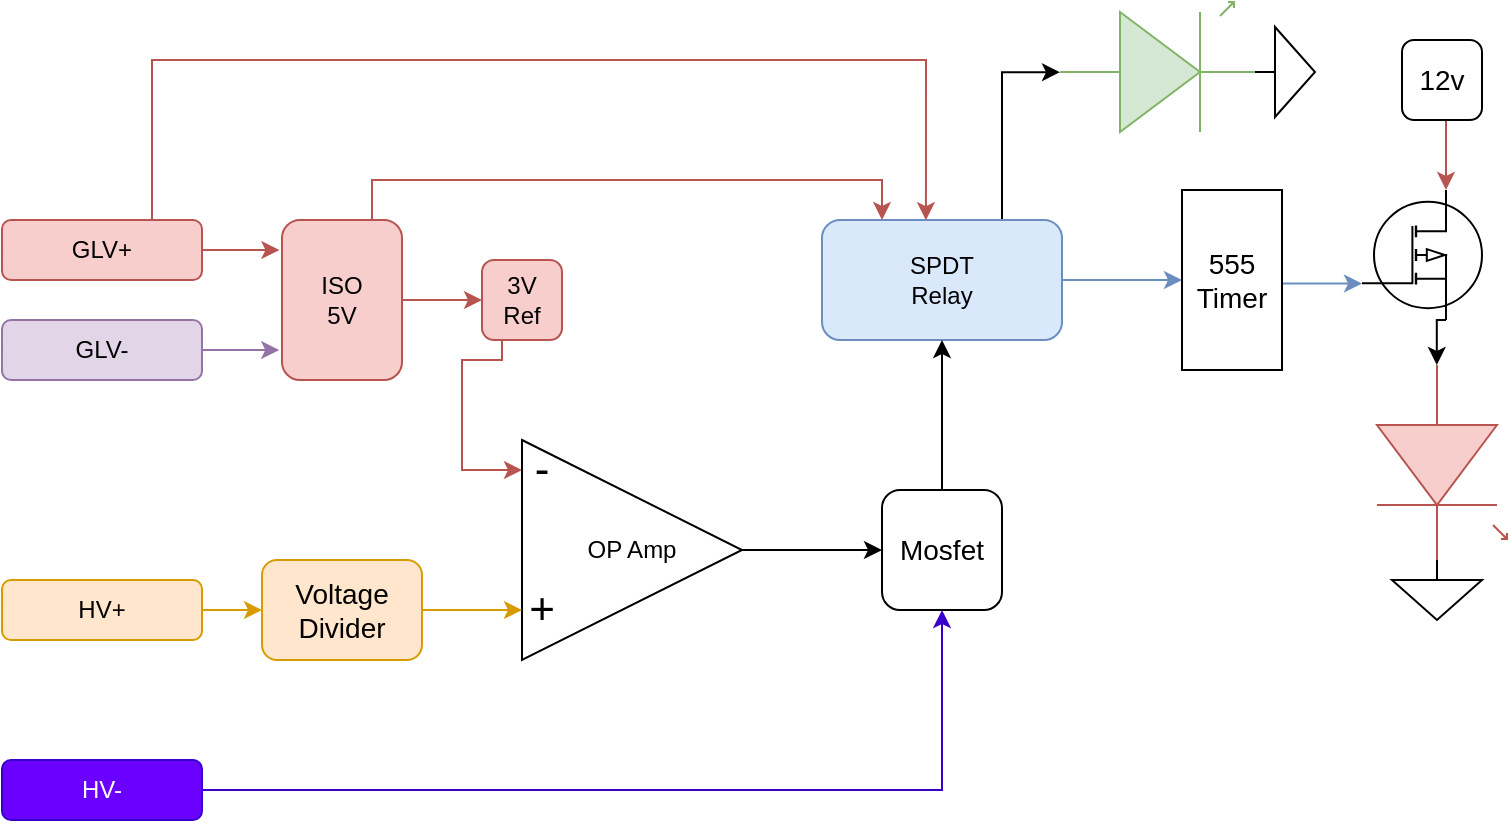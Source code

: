 <mxfile version="20.3.2" type="github">
  <diagram id="eWBVMnc0Ju7z1fGuHDlJ" name="Page-1">
    <mxGraphModel dx="988" dy="635" grid="1" gridSize="10" guides="1" tooltips="1" connect="1" arrows="1" fold="1" page="1" pageScale="1" pageWidth="850" pageHeight="1100" math="0" shadow="0">
      <root>
        <mxCell id="0" />
        <mxCell id="1" parent="0" />
        <mxCell id="TAUxpG1QcszZF0AKwn2N-4" style="edgeStyle=orthogonalEdgeStyle;rounded=0;orthogonalLoop=1;jettySize=auto;html=1;exitX=1;exitY=0.5;exitDx=0;exitDy=0;entryX=-0.021;entryY=0.192;entryDx=0;entryDy=0;entryPerimeter=0;fillColor=#f8cecc;strokeColor=#b85450;" edge="1" parent="1" source="TAUxpG1QcszZF0AKwn2N-1" target="TAUxpG1QcszZF0AKwn2N-3">
          <mxGeometry relative="1" as="geometry" />
        </mxCell>
        <mxCell id="TAUxpG1QcszZF0AKwn2N-7" style="edgeStyle=orthogonalEdgeStyle;rounded=0;orthogonalLoop=1;jettySize=auto;html=1;exitX=0.75;exitY=0;exitDx=0;exitDy=0;entryX=0.433;entryY=0.002;entryDx=0;entryDy=0;entryPerimeter=0;fillColor=#f8cecc;strokeColor=#b85450;" edge="1" parent="1" source="TAUxpG1QcszZF0AKwn2N-1" target="TAUxpG1QcszZF0AKwn2N-6">
          <mxGeometry relative="1" as="geometry">
            <mxPoint x="170" y="220" as="targetPoint" />
            <Array as="points">
              <mxPoint x="115" y="220" />
              <mxPoint x="502" y="220" />
            </Array>
          </mxGeometry>
        </mxCell>
        <mxCell id="TAUxpG1QcszZF0AKwn2N-1" value="GLV+" style="rounded=1;whiteSpace=wrap;html=1;fillColor=#f8cecc;strokeColor=#b85450;" vertex="1" parent="1">
          <mxGeometry x="40" y="300" width="100" height="30" as="geometry" />
        </mxCell>
        <mxCell id="TAUxpG1QcszZF0AKwn2N-5" style="edgeStyle=orthogonalEdgeStyle;rounded=0;orthogonalLoop=1;jettySize=auto;html=1;exitX=1;exitY=0.5;exitDx=0;exitDy=0;entryX=-0.024;entryY=0.807;entryDx=0;entryDy=0;entryPerimeter=0;fillColor=#e1d5e7;strokeColor=#9673a6;" edge="1" parent="1" source="TAUxpG1QcszZF0AKwn2N-2" target="TAUxpG1QcszZF0AKwn2N-3">
          <mxGeometry relative="1" as="geometry" />
        </mxCell>
        <mxCell id="TAUxpG1QcszZF0AKwn2N-2" value="GLV-" style="rounded=1;whiteSpace=wrap;html=1;fillColor=#e1d5e7;strokeColor=#9673a6;" vertex="1" parent="1">
          <mxGeometry x="40" y="350" width="100" height="30" as="geometry" />
        </mxCell>
        <mxCell id="TAUxpG1QcszZF0AKwn2N-9" style="edgeStyle=orthogonalEdgeStyle;rounded=0;orthogonalLoop=1;jettySize=auto;html=1;exitX=1;exitY=0.5;exitDx=0;exitDy=0;entryX=0;entryY=0.5;entryDx=0;entryDy=0;fillColor=#f8cecc;strokeColor=#b85450;" edge="1" parent="1" source="TAUxpG1QcszZF0AKwn2N-3" target="TAUxpG1QcszZF0AKwn2N-8">
          <mxGeometry relative="1" as="geometry" />
        </mxCell>
        <mxCell id="TAUxpG1QcszZF0AKwn2N-10" style="edgeStyle=orthogonalEdgeStyle;rounded=0;orthogonalLoop=1;jettySize=auto;html=1;exitX=0.75;exitY=0;exitDx=0;exitDy=0;entryX=0.25;entryY=0;entryDx=0;entryDy=0;fillColor=#f8cecc;strokeColor=#b85450;" edge="1" parent="1" source="TAUxpG1QcszZF0AKwn2N-3" target="TAUxpG1QcszZF0AKwn2N-6">
          <mxGeometry relative="1" as="geometry">
            <Array as="points">
              <mxPoint x="225" y="280" />
              <mxPoint x="480" y="280" />
            </Array>
          </mxGeometry>
        </mxCell>
        <mxCell id="TAUxpG1QcszZF0AKwn2N-3" value="ISO&lt;br&gt;5V" style="rounded=1;whiteSpace=wrap;html=1;fillColor=#f8cecc;strokeColor=#b85450;" vertex="1" parent="1">
          <mxGeometry x="180" y="300" width="60" height="80" as="geometry" />
        </mxCell>
        <mxCell id="TAUxpG1QcszZF0AKwn2N-31" style="edgeStyle=orthogonalEdgeStyle;rounded=0;orthogonalLoop=1;jettySize=auto;html=1;exitX=1;exitY=0.5;exitDx=0;exitDy=0;entryX=0;entryY=0.5;entryDx=0;entryDy=0;fontSize=14;fillColor=#dae8fc;strokeColor=#6c8ebf;" edge="1" parent="1" source="TAUxpG1QcszZF0AKwn2N-6" target="TAUxpG1QcszZF0AKwn2N-30">
          <mxGeometry relative="1" as="geometry" />
        </mxCell>
        <mxCell id="TAUxpG1QcszZF0AKwn2N-44" style="edgeStyle=orthogonalEdgeStyle;rounded=0;orthogonalLoop=1;jettySize=auto;html=1;exitX=0.75;exitY=0;exitDx=0;exitDy=0;entryX=0;entryY=0.54;entryDx=0;entryDy=0;entryPerimeter=0;fontSize=14;" edge="1" parent="1" source="TAUxpG1QcszZF0AKwn2N-6" target="TAUxpG1QcszZF0AKwn2N-41">
          <mxGeometry relative="1" as="geometry" />
        </mxCell>
        <mxCell id="TAUxpG1QcszZF0AKwn2N-6" value="SPDT&lt;br&gt;Relay" style="rounded=1;whiteSpace=wrap;html=1;fillColor=#dae8fc;strokeColor=#6c8ebf;" vertex="1" parent="1">
          <mxGeometry x="450" y="300" width="120" height="60" as="geometry" />
        </mxCell>
        <mxCell id="TAUxpG1QcszZF0AKwn2N-16" style="edgeStyle=orthogonalEdgeStyle;rounded=0;orthogonalLoop=1;jettySize=auto;html=1;exitX=0.25;exitY=1;exitDx=0;exitDy=0;fontSize=22;entryX=0.333;entryY=0.5;entryDx=0;entryDy=0;entryPerimeter=0;fillColor=#f8cecc;strokeColor=#b85450;" edge="1" parent="1" source="TAUxpG1QcszZF0AKwn2N-8" target="TAUxpG1QcszZF0AKwn2N-13">
          <mxGeometry relative="1" as="geometry">
            <Array as="points">
              <mxPoint x="290" y="370" />
              <mxPoint x="270" y="370" />
              <mxPoint x="270" y="425" />
            </Array>
          </mxGeometry>
        </mxCell>
        <mxCell id="TAUxpG1QcszZF0AKwn2N-8" value="3V&lt;br&gt;Ref" style="rounded=1;whiteSpace=wrap;html=1;fillColor=#f8cecc;strokeColor=#b85450;" vertex="1" parent="1">
          <mxGeometry x="280" y="320" width="40" height="40" as="geometry" />
        </mxCell>
        <mxCell id="TAUxpG1QcszZF0AKwn2N-15" value="" style="group" vertex="1" connectable="0" parent="1">
          <mxGeometry x="280" y="410" width="130" height="110" as="geometry" />
        </mxCell>
        <mxCell id="TAUxpG1QcszZF0AKwn2N-12" value="OP Amp" style="triangle;whiteSpace=wrap;html=1;" vertex="1" parent="TAUxpG1QcszZF0AKwn2N-15">
          <mxGeometry x="20" width="110" height="110" as="geometry" />
        </mxCell>
        <mxCell id="TAUxpG1QcszZF0AKwn2N-13" value="&lt;font style=&quot;font-size: 22px;&quot;&gt;-&lt;/font&gt;" style="text;html=1;strokeColor=none;fillColor=none;align=center;verticalAlign=middle;whiteSpace=wrap;rounded=0;" vertex="1" parent="TAUxpG1QcszZF0AKwn2N-15">
          <mxGeometry width="60" height="30" as="geometry" />
        </mxCell>
        <mxCell id="TAUxpG1QcszZF0AKwn2N-14" value="&lt;span style=&quot;font-size: 22px;&quot;&gt;+&lt;/span&gt;" style="text;html=1;strokeColor=none;fillColor=none;align=center;verticalAlign=middle;whiteSpace=wrap;rounded=0;" vertex="1" parent="TAUxpG1QcszZF0AKwn2N-15">
          <mxGeometry y="70" width="60" height="30" as="geometry" />
        </mxCell>
        <mxCell id="TAUxpG1QcszZF0AKwn2N-20" style="edgeStyle=orthogonalEdgeStyle;rounded=0;orthogonalLoop=1;jettySize=auto;html=1;exitX=1;exitY=0.5;exitDx=0;exitDy=0;fontSize=14;entryX=0.333;entryY=0.5;entryDx=0;entryDy=0;entryPerimeter=0;fillColor=#ffe6cc;strokeColor=#d79b00;" edge="1" parent="1" source="TAUxpG1QcszZF0AKwn2N-19" target="TAUxpG1QcszZF0AKwn2N-14">
          <mxGeometry relative="1" as="geometry" />
        </mxCell>
        <mxCell id="TAUxpG1QcszZF0AKwn2N-19" value="Voltage&lt;br&gt;Divider" style="rounded=1;whiteSpace=wrap;html=1;fontSize=14;fillColor=#ffe6cc;strokeColor=#d79b00;" vertex="1" parent="1">
          <mxGeometry x="170" y="470" width="80" height="50" as="geometry" />
        </mxCell>
        <mxCell id="TAUxpG1QcszZF0AKwn2N-23" style="edgeStyle=orthogonalEdgeStyle;rounded=0;orthogonalLoop=1;jettySize=auto;html=1;entryX=0;entryY=0.5;entryDx=0;entryDy=0;fontSize=14;fillColor=#ffe6cc;strokeColor=#d79b00;" edge="1" parent="1" source="TAUxpG1QcszZF0AKwn2N-22" target="TAUxpG1QcszZF0AKwn2N-19">
          <mxGeometry relative="1" as="geometry" />
        </mxCell>
        <mxCell id="TAUxpG1QcszZF0AKwn2N-22" value="HV+" style="rounded=1;whiteSpace=wrap;html=1;fillColor=#ffe6cc;strokeColor=#d79b00;" vertex="1" parent="1">
          <mxGeometry x="40" y="480" width="100" height="30" as="geometry" />
        </mxCell>
        <mxCell id="TAUxpG1QcszZF0AKwn2N-27" style="edgeStyle=orthogonalEdgeStyle;rounded=0;orthogonalLoop=1;jettySize=auto;html=1;entryX=0.5;entryY=1;entryDx=0;entryDy=0;fontSize=14;fillColor=#6a00ff;strokeColor=#3700CC;" edge="1" parent="1" source="TAUxpG1QcszZF0AKwn2N-24" target="TAUxpG1QcszZF0AKwn2N-25">
          <mxGeometry relative="1" as="geometry" />
        </mxCell>
        <mxCell id="TAUxpG1QcszZF0AKwn2N-24" value="HV-" style="rounded=1;whiteSpace=wrap;html=1;fillColor=#6a00ff;strokeColor=#3700CC;fontColor=#ffffff;" vertex="1" parent="1">
          <mxGeometry x="40" y="570" width="100" height="30" as="geometry" />
        </mxCell>
        <mxCell id="TAUxpG1QcszZF0AKwn2N-29" style="edgeStyle=orthogonalEdgeStyle;rounded=0;orthogonalLoop=1;jettySize=auto;html=1;entryX=0.5;entryY=1;entryDx=0;entryDy=0;fontSize=14;" edge="1" parent="1" source="TAUxpG1QcszZF0AKwn2N-25" target="TAUxpG1QcszZF0AKwn2N-6">
          <mxGeometry relative="1" as="geometry" />
        </mxCell>
        <mxCell id="TAUxpG1QcszZF0AKwn2N-25" value="Mosfet" style="rounded=1;whiteSpace=wrap;html=1;fontSize=14;" vertex="1" parent="1">
          <mxGeometry x="480" y="435" width="60" height="60" as="geometry" />
        </mxCell>
        <mxCell id="TAUxpG1QcszZF0AKwn2N-26" style="edgeStyle=orthogonalEdgeStyle;rounded=0;orthogonalLoop=1;jettySize=auto;html=1;entryX=0;entryY=0.5;entryDx=0;entryDy=0;fontSize=14;" edge="1" parent="1" source="TAUxpG1QcszZF0AKwn2N-12" target="TAUxpG1QcszZF0AKwn2N-25">
          <mxGeometry relative="1" as="geometry" />
        </mxCell>
        <mxCell id="TAUxpG1QcszZF0AKwn2N-35" style="edgeStyle=orthogonalEdgeStyle;rounded=0;orthogonalLoop=1;jettySize=auto;html=1;entryX=0;entryY=0.72;entryDx=0;entryDy=0;entryPerimeter=0;fontSize=14;fillColor=#dae8fc;strokeColor=#6c8ebf;" edge="1" parent="1" source="TAUxpG1QcszZF0AKwn2N-30" target="TAUxpG1QcszZF0AKwn2N-34">
          <mxGeometry relative="1" as="geometry">
            <Array as="points">
              <mxPoint x="700" y="332" />
            </Array>
          </mxGeometry>
        </mxCell>
        <mxCell id="TAUxpG1QcszZF0AKwn2N-30" value="555&lt;br&gt;Timer" style="rounded=0;whiteSpace=wrap;html=1;fontSize=14;" vertex="1" parent="1">
          <mxGeometry x="630" y="285" width="50" height="90" as="geometry" />
        </mxCell>
        <mxCell id="TAUxpG1QcszZF0AKwn2N-39" style="edgeStyle=orthogonalEdgeStyle;rounded=0;orthogonalLoop=1;jettySize=auto;html=1;exitX=0.7;exitY=1;exitDx=0;exitDy=0;exitPerimeter=0;entryX=0;entryY=0.54;entryDx=0;entryDy=0;entryPerimeter=0;fontSize=14;" edge="1" parent="1" source="TAUxpG1QcszZF0AKwn2N-34" target="TAUxpG1QcszZF0AKwn2N-38">
          <mxGeometry relative="1" as="geometry" />
        </mxCell>
        <mxCell id="TAUxpG1QcszZF0AKwn2N-34" value="" style="verticalLabelPosition=bottom;shadow=0;dashed=0;align=center;html=1;verticalAlign=top;shape=mxgraph.electrical.mosfets1.mosfet_ic_p;fontSize=14;" vertex="1" parent="1">
          <mxGeometry x="720" y="285" width="60" height="65" as="geometry" />
        </mxCell>
        <mxCell id="TAUxpG1QcszZF0AKwn2N-37" style="edgeStyle=orthogonalEdgeStyle;rounded=0;orthogonalLoop=1;jettySize=auto;html=1;exitX=0.5;exitY=1;exitDx=0;exitDy=0;entryX=0.7;entryY=0;entryDx=0;entryDy=0;entryPerimeter=0;fontSize=14;fillColor=#f8cecc;strokeColor=#b85450;" edge="1" parent="1" source="TAUxpG1QcszZF0AKwn2N-36" target="TAUxpG1QcszZF0AKwn2N-34">
          <mxGeometry relative="1" as="geometry" />
        </mxCell>
        <mxCell id="TAUxpG1QcszZF0AKwn2N-36" value="12v" style="rounded=1;whiteSpace=wrap;html=1;fontSize=14;" vertex="1" parent="1">
          <mxGeometry x="740" y="210" width="40" height="40" as="geometry" />
        </mxCell>
        <mxCell id="TAUxpG1QcszZF0AKwn2N-38" value="" style="verticalLabelPosition=bottom;shadow=0;dashed=0;align=center;html=1;verticalAlign=top;shape=mxgraph.electrical.opto_electronics.led_1;pointerEvents=1;fontSize=14;rotation=90;fillColor=#f8cecc;strokeColor=#b85450;" vertex="1" parent="1">
          <mxGeometry x="710" y="390" width="100" height="65" as="geometry" />
        </mxCell>
        <mxCell id="TAUxpG1QcszZF0AKwn2N-40" value="" style="pointerEvents=1;verticalLabelPosition=bottom;shadow=0;dashed=0;align=center;html=1;verticalAlign=top;shape=mxgraph.electrical.signal_sources.signal_ground;fontSize=14;" vertex="1" parent="1">
          <mxGeometry x="735" y="470" width="45" height="30" as="geometry" />
        </mxCell>
        <mxCell id="TAUxpG1QcszZF0AKwn2N-43" value="" style="group;rotation=-90;" vertex="1" connectable="0" parent="1">
          <mxGeometry x="600" y="160" width="65" height="127.5" as="geometry" />
        </mxCell>
        <mxCell id="TAUxpG1QcszZF0AKwn2N-41" value="" style="verticalLabelPosition=bottom;shadow=0;dashed=0;align=center;html=1;verticalAlign=top;shape=mxgraph.electrical.opto_electronics.led_1;pointerEvents=1;fontSize=14;rotation=0;fillColor=#d5e8d4;strokeColor=#82b366;" vertex="1" parent="TAUxpG1QcszZF0AKwn2N-43">
          <mxGeometry x="-31" y="31" width="100" height="65" as="geometry" />
        </mxCell>
        <mxCell id="TAUxpG1QcszZF0AKwn2N-42" value="" style="pointerEvents=1;verticalLabelPosition=bottom;shadow=0;dashed=0;align=center;html=1;verticalAlign=top;shape=mxgraph.electrical.signal_sources.signal_ground;fontSize=14;rotation=-90;" vertex="1" parent="TAUxpG1QcszZF0AKwn2N-43">
          <mxGeometry x="59" y="51" width="45" height="30" as="geometry" />
        </mxCell>
      </root>
    </mxGraphModel>
  </diagram>
</mxfile>
